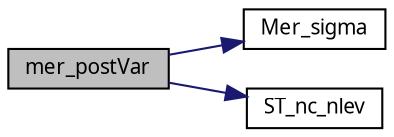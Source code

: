 digraph G
{
  edge [fontname="FreeSans.ttf",fontsize=10,labelfontname="FreeSans.ttf",labelfontsize=10];
  node [fontname="FreeSans.ttf",fontsize=10,shape=record];
  rankdir=LR;
  Node1 [label="mer_postVar",height=0.2,width=0.4,color="black", fillcolor="grey75", style="filled" fontcolor="black"];
  Node1 -> Node2 [color="midnightblue",fontsize=10,style="solid",fontname="FreeSans.ttf"];
  Node2 [label="Mer_sigma",height=0.2,width=0.4,color="black", fillcolor="white", style="filled",URL="$lmer_8c.html#4f3d915ec6f2a85f4737957ddc0db18c",tooltip="Return the REML or ML conditional estimate of sigma, the standard deviation of the..."];
  Node1 -> Node3 [color="midnightblue",fontsize=10,style="solid",fontname="FreeSans.ttf"];
  Node3 [label="ST_nc_nlev",height=0.2,width=0.4,color="black", fillcolor="white", style="filled",URL="$lmer_8c.html#3a7fab2a88117d83971db12f53eaa91e",tooltip="Populate the st, nc and nlev arrays."];
}
